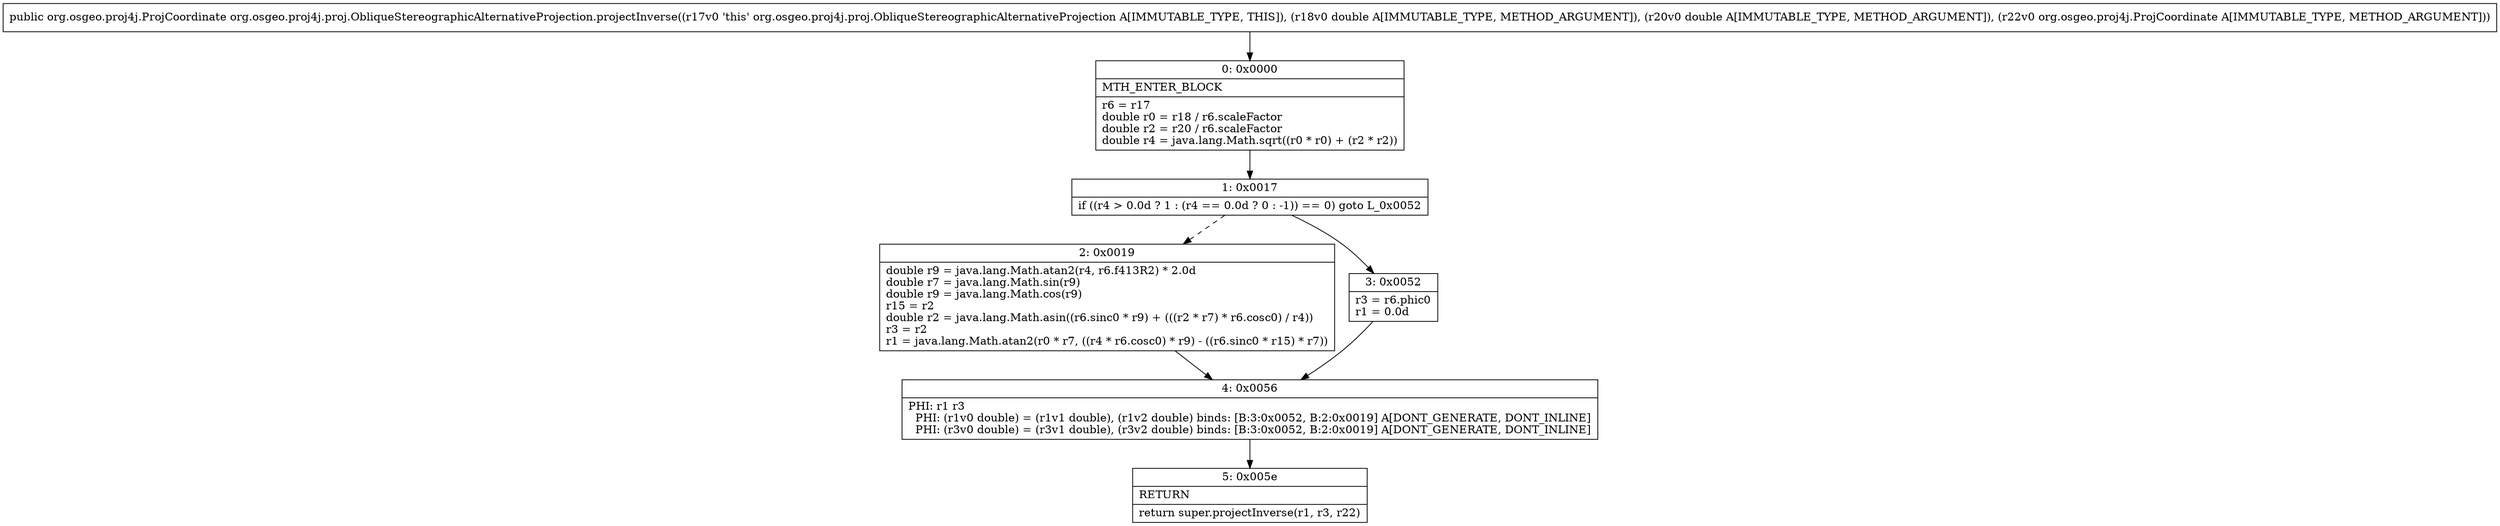 digraph "CFG fororg.osgeo.proj4j.proj.ObliqueStereographicAlternativeProjection.projectInverse(DDLorg\/osgeo\/proj4j\/ProjCoordinate;)Lorg\/osgeo\/proj4j\/ProjCoordinate;" {
Node_0 [shape=record,label="{0\:\ 0x0000|MTH_ENTER_BLOCK\l|r6 = r17\ldouble r0 = r18 \/ r6.scaleFactor\ldouble r2 = r20 \/ r6.scaleFactor\ldouble r4 = java.lang.Math.sqrt((r0 * r0) + (r2 * r2))\l}"];
Node_1 [shape=record,label="{1\:\ 0x0017|if ((r4 \> 0.0d ? 1 : (r4 == 0.0d ? 0 : \-1)) == 0) goto L_0x0052\l}"];
Node_2 [shape=record,label="{2\:\ 0x0019|double r9 = java.lang.Math.atan2(r4, r6.f413R2) * 2.0d\ldouble r7 = java.lang.Math.sin(r9)\ldouble r9 = java.lang.Math.cos(r9)\lr15 = r2\ldouble r2 = java.lang.Math.asin((r6.sinc0 * r9) + (((r2 * r7) * r6.cosc0) \/ r4))\lr3 = r2\lr1 = java.lang.Math.atan2(r0 * r7, ((r4 * r6.cosc0) * r9) \- ((r6.sinc0 * r15) * r7))\l}"];
Node_3 [shape=record,label="{3\:\ 0x0052|r3 = r6.phic0\lr1 = 0.0d\l}"];
Node_4 [shape=record,label="{4\:\ 0x0056|PHI: r1 r3 \l  PHI: (r1v0 double) = (r1v1 double), (r1v2 double) binds: [B:3:0x0052, B:2:0x0019] A[DONT_GENERATE, DONT_INLINE]\l  PHI: (r3v0 double) = (r3v1 double), (r3v2 double) binds: [B:3:0x0052, B:2:0x0019] A[DONT_GENERATE, DONT_INLINE]\l}"];
Node_5 [shape=record,label="{5\:\ 0x005e|RETURN\l|return super.projectInverse(r1, r3, r22)\l}"];
MethodNode[shape=record,label="{public org.osgeo.proj4j.ProjCoordinate org.osgeo.proj4j.proj.ObliqueStereographicAlternativeProjection.projectInverse((r17v0 'this' org.osgeo.proj4j.proj.ObliqueStereographicAlternativeProjection A[IMMUTABLE_TYPE, THIS]), (r18v0 double A[IMMUTABLE_TYPE, METHOD_ARGUMENT]), (r20v0 double A[IMMUTABLE_TYPE, METHOD_ARGUMENT]), (r22v0 org.osgeo.proj4j.ProjCoordinate A[IMMUTABLE_TYPE, METHOD_ARGUMENT])) }"];
MethodNode -> Node_0;
Node_0 -> Node_1;
Node_1 -> Node_2[style=dashed];
Node_1 -> Node_3;
Node_2 -> Node_4;
Node_3 -> Node_4;
Node_4 -> Node_5;
}

